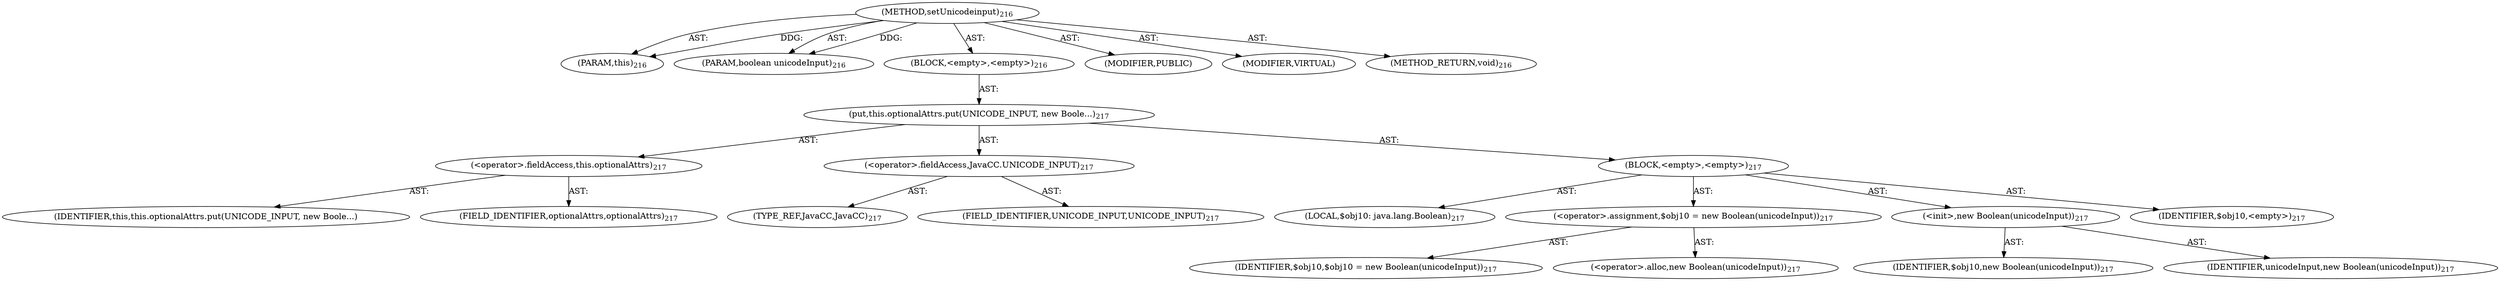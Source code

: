digraph "setUnicodeinput" {  
"111669149706" [label = <(METHOD,setUnicodeinput)<SUB>216</SUB>> ]
"115964117016" [label = <(PARAM,this)<SUB>216</SUB>> ]
"115964117017" [label = <(PARAM,boolean unicodeInput)<SUB>216</SUB>> ]
"25769803796" [label = <(BLOCK,&lt;empty&gt;,&lt;empty&gt;)<SUB>216</SUB>> ]
"30064771132" [label = <(put,this.optionalAttrs.put(UNICODE_INPUT, new Boole...)<SUB>217</SUB>> ]
"30064771133" [label = <(&lt;operator&gt;.fieldAccess,this.optionalAttrs)<SUB>217</SUB>> ]
"68719476793" [label = <(IDENTIFIER,this,this.optionalAttrs.put(UNICODE_INPUT, new Boole...)> ]
"55834574868" [label = <(FIELD_IDENTIFIER,optionalAttrs,optionalAttrs)<SUB>217</SUB>> ]
"30064771134" [label = <(&lt;operator&gt;.fieldAccess,JavaCC.UNICODE_INPUT)<SUB>217</SUB>> ]
"180388626442" [label = <(TYPE_REF,JavaCC,JavaCC)<SUB>217</SUB>> ]
"55834574869" [label = <(FIELD_IDENTIFIER,UNICODE_INPUT,UNICODE_INPUT)<SUB>217</SUB>> ]
"25769803797" [label = <(BLOCK,&lt;empty&gt;,&lt;empty&gt;)<SUB>217</SUB>> ]
"94489280522" [label = <(LOCAL,$obj10: java.lang.Boolean)<SUB>217</SUB>> ]
"30064771135" [label = <(&lt;operator&gt;.assignment,$obj10 = new Boolean(unicodeInput))<SUB>217</SUB>> ]
"68719476794" [label = <(IDENTIFIER,$obj10,$obj10 = new Boolean(unicodeInput))<SUB>217</SUB>> ]
"30064771136" [label = <(&lt;operator&gt;.alloc,new Boolean(unicodeInput))<SUB>217</SUB>> ]
"30064771137" [label = <(&lt;init&gt;,new Boolean(unicodeInput))<SUB>217</SUB>> ]
"68719476795" [label = <(IDENTIFIER,$obj10,new Boolean(unicodeInput))<SUB>217</SUB>> ]
"68719476796" [label = <(IDENTIFIER,unicodeInput,new Boolean(unicodeInput))<SUB>217</SUB>> ]
"68719476797" [label = <(IDENTIFIER,$obj10,&lt;empty&gt;)<SUB>217</SUB>> ]
"133143986271" [label = <(MODIFIER,PUBLIC)> ]
"133143986272" [label = <(MODIFIER,VIRTUAL)> ]
"128849018890" [label = <(METHOD_RETURN,void)<SUB>216</SUB>> ]
  "111669149706" -> "115964117016"  [ label = "AST: "] 
  "111669149706" -> "115964117017"  [ label = "AST: "] 
  "111669149706" -> "25769803796"  [ label = "AST: "] 
  "111669149706" -> "133143986271"  [ label = "AST: "] 
  "111669149706" -> "133143986272"  [ label = "AST: "] 
  "111669149706" -> "128849018890"  [ label = "AST: "] 
  "25769803796" -> "30064771132"  [ label = "AST: "] 
  "30064771132" -> "30064771133"  [ label = "AST: "] 
  "30064771132" -> "30064771134"  [ label = "AST: "] 
  "30064771132" -> "25769803797"  [ label = "AST: "] 
  "30064771133" -> "68719476793"  [ label = "AST: "] 
  "30064771133" -> "55834574868"  [ label = "AST: "] 
  "30064771134" -> "180388626442"  [ label = "AST: "] 
  "30064771134" -> "55834574869"  [ label = "AST: "] 
  "25769803797" -> "94489280522"  [ label = "AST: "] 
  "25769803797" -> "30064771135"  [ label = "AST: "] 
  "25769803797" -> "30064771137"  [ label = "AST: "] 
  "25769803797" -> "68719476797"  [ label = "AST: "] 
  "30064771135" -> "68719476794"  [ label = "AST: "] 
  "30064771135" -> "30064771136"  [ label = "AST: "] 
  "30064771137" -> "68719476795"  [ label = "AST: "] 
  "30064771137" -> "68719476796"  [ label = "AST: "] 
  "111669149706" -> "115964117016"  [ label = "DDG: "] 
  "111669149706" -> "115964117017"  [ label = "DDG: "] 
}
